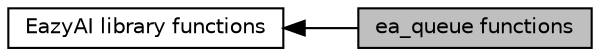 digraph "ea_queue functions"
{
  bgcolor="transparent";
  edge [fontname="Helvetica",fontsize="10",labelfontname="Helvetica",labelfontsize="10"];
  node [fontname="Helvetica",fontsize="10",shape=box];
  rankdir=LR;
  Node2 [label="EazyAI library functions",height=0.2,width=0.4,color="black",URL="$da/d24/group__eazyai-api-details.html",tooltip="Definition of functions in EazyAI library."];
  Node1 [label="ea_queue functions",height=0.2,width=0.4,color="black", fillcolor="grey75", style="filled", fontcolor="black",tooltip="Definition of ea_queue functions."];
  Node2->Node1 [shape=plaintext, dir="back", style="solid"];
}
